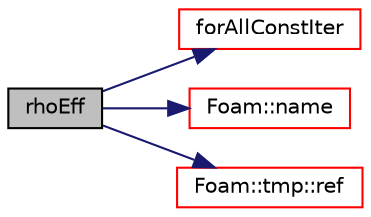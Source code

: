 digraph "rhoEff"
{
  bgcolor="transparent";
  edge [fontname="Helvetica",fontsize="10",labelfontname="Helvetica",labelfontsize="10"];
  node [fontname="Helvetica",fontsize="10",shape=record];
  rankdir="LR";
  Node1 [label="rhoEff",height=0.2,width=0.4,color="black", fillcolor="grey75", style="filled", fontcolor="black"];
  Node1 -> Node2 [color="midnightblue",fontsize="10",style="solid",fontname="Helvetica"];
  Node2 [label="forAllConstIter",height=0.2,width=0.4,color="red",URL="$a03054.html#ae21e2836509b0fa7f7cedf6493b11b09"];
  Node1 -> Node3 [color="midnightblue",fontsize="10",style="solid",fontname="Helvetica"];
  Node3 [label="Foam::name",height=0.2,width=0.4,color="red",URL="$a10958.html#adcb0df2bd4953cb6bb390272d8263c3a",tooltip="Return a string representation of a complex. "];
  Node1 -> Node4 [color="midnightblue",fontsize="10",style="solid",fontname="Helvetica"];
  Node4 [label="Foam::tmp::ref",height=0.2,width=0.4,color="red",URL="$a02691.html#a355da090b61b5b48e7435dec5942b7e9",tooltip="Return non-const reference or generate a fatal error. "];
}
